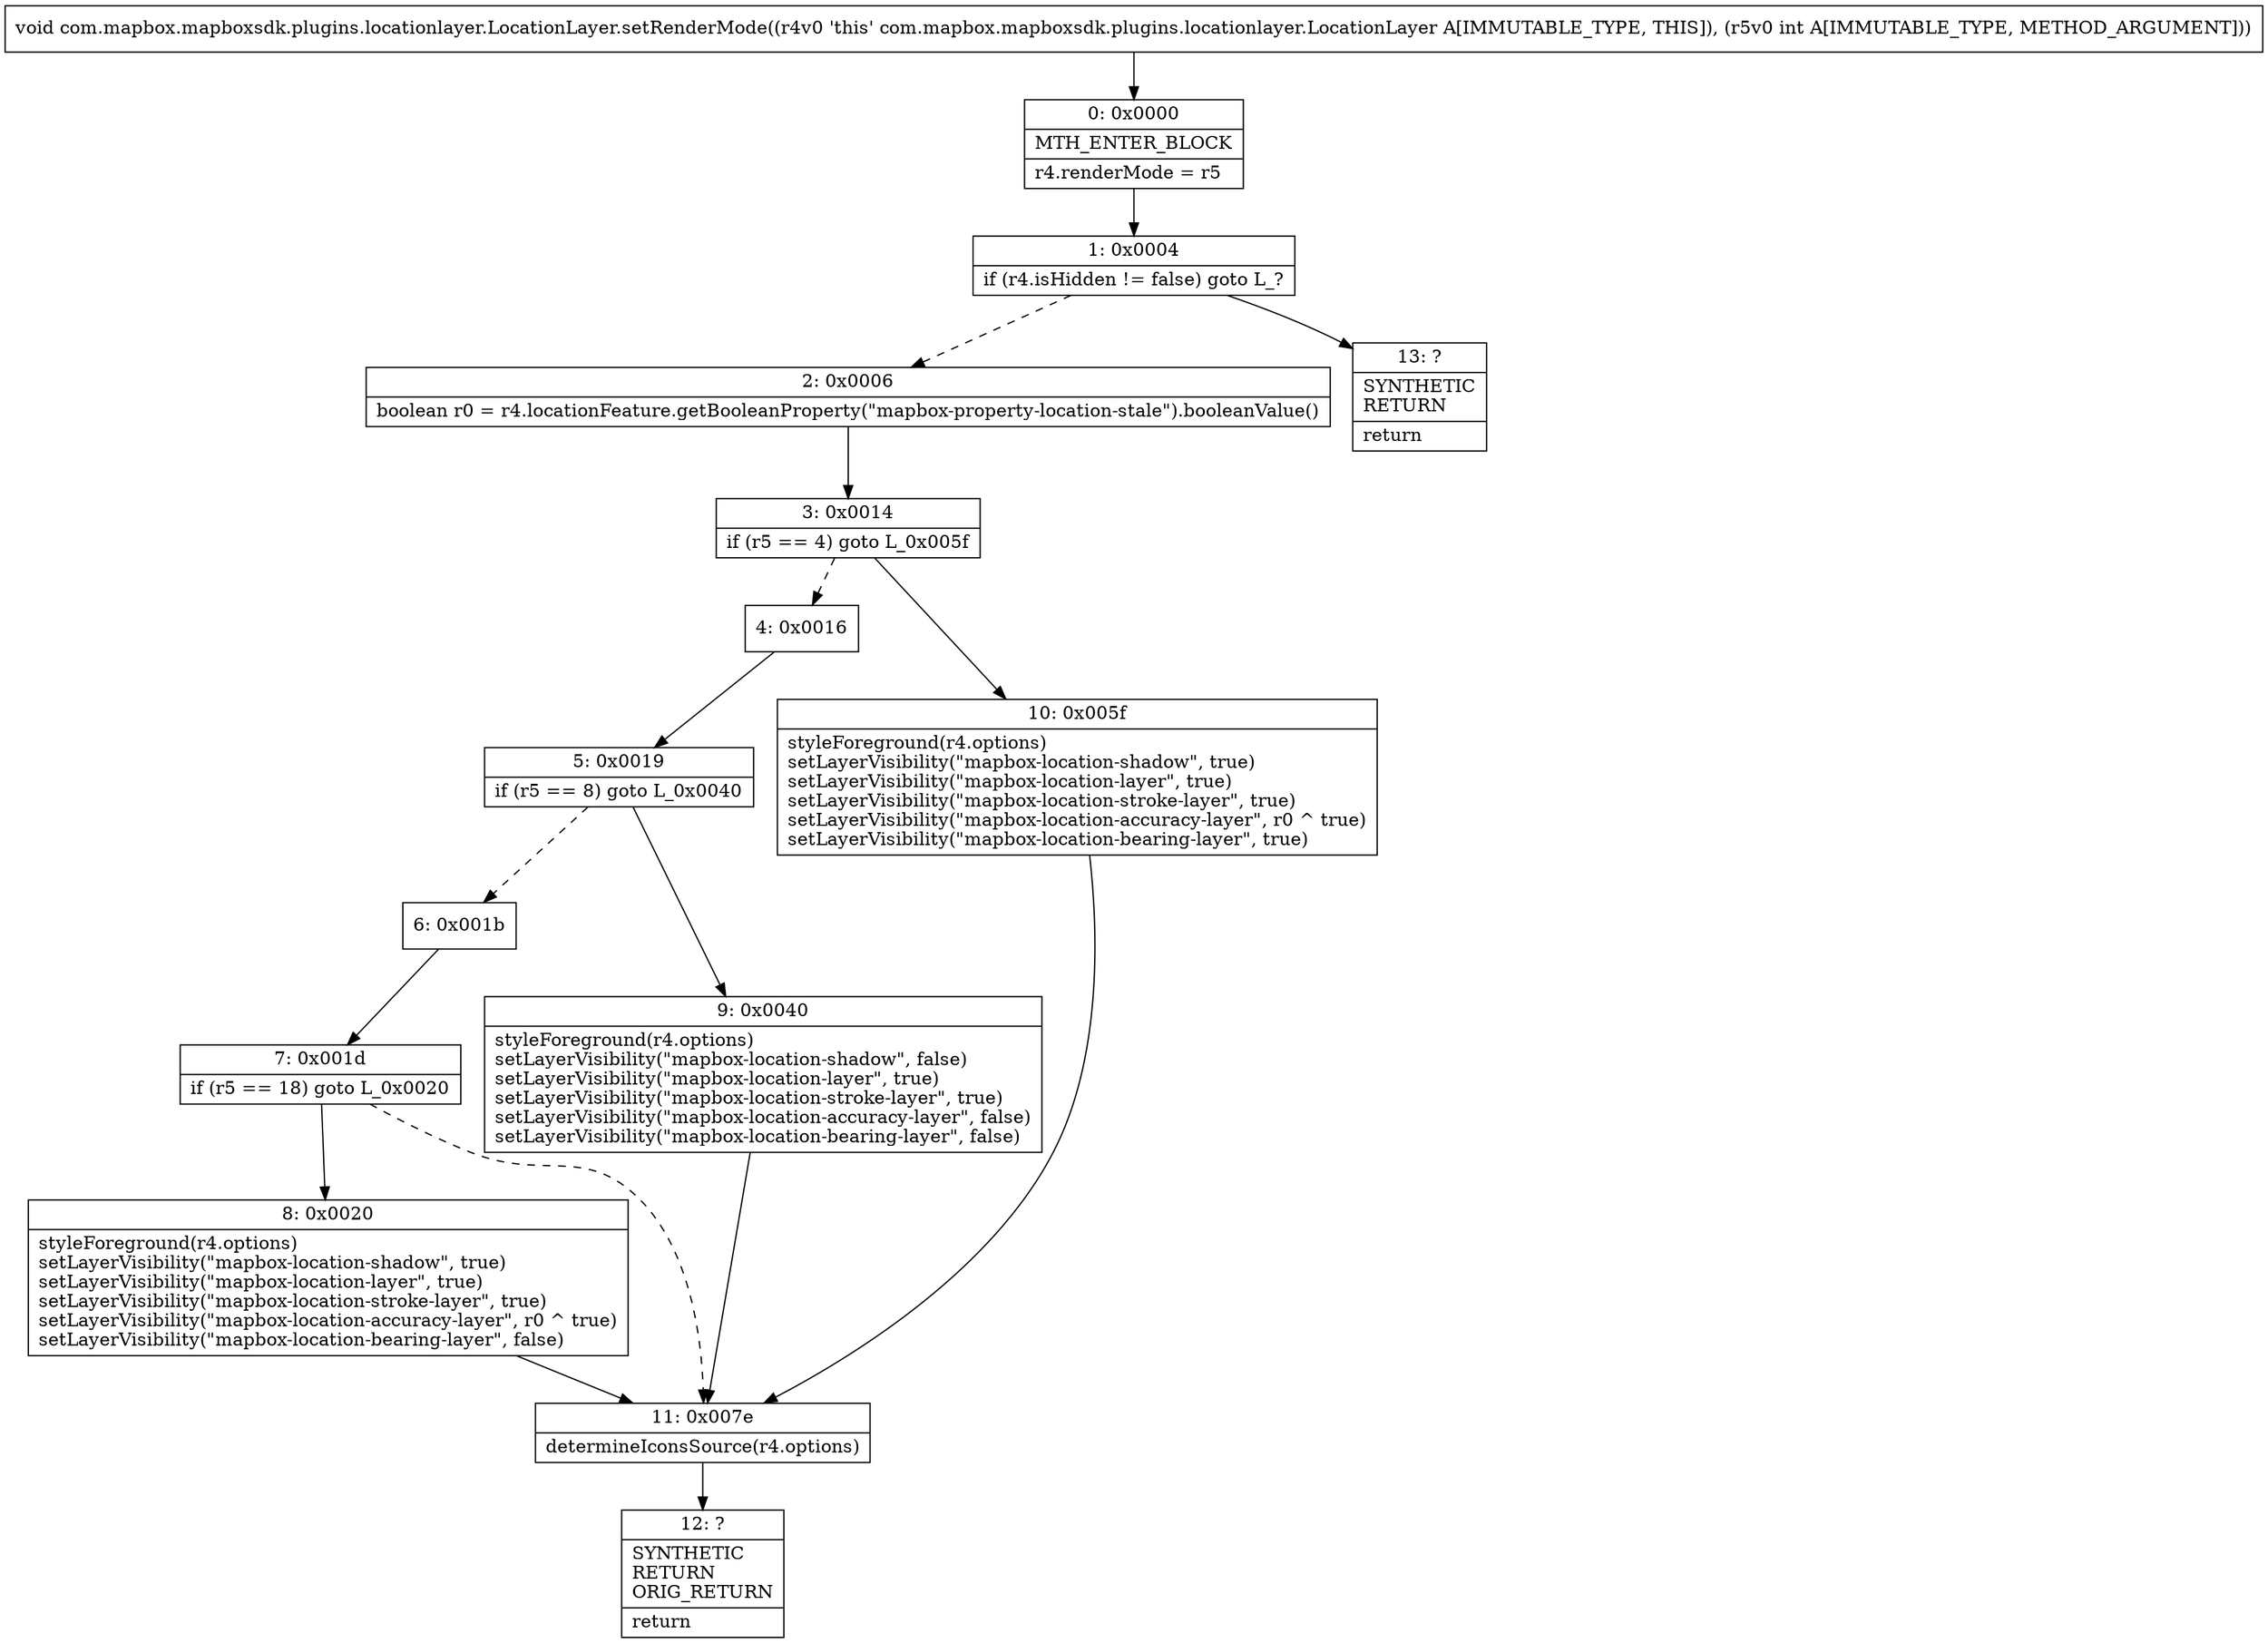 digraph "CFG forcom.mapbox.mapboxsdk.plugins.locationlayer.LocationLayer.setRenderMode(I)V" {
Node_0 [shape=record,label="{0\:\ 0x0000|MTH_ENTER_BLOCK\l|r4.renderMode = r5\l}"];
Node_1 [shape=record,label="{1\:\ 0x0004|if (r4.isHidden != false) goto L_?\l}"];
Node_2 [shape=record,label="{2\:\ 0x0006|boolean r0 = r4.locationFeature.getBooleanProperty(\"mapbox\-property\-location\-stale\").booleanValue()\l}"];
Node_3 [shape=record,label="{3\:\ 0x0014|if (r5 == 4) goto L_0x005f\l}"];
Node_4 [shape=record,label="{4\:\ 0x0016}"];
Node_5 [shape=record,label="{5\:\ 0x0019|if (r5 == 8) goto L_0x0040\l}"];
Node_6 [shape=record,label="{6\:\ 0x001b}"];
Node_7 [shape=record,label="{7\:\ 0x001d|if (r5 == 18) goto L_0x0020\l}"];
Node_8 [shape=record,label="{8\:\ 0x0020|styleForeground(r4.options)\lsetLayerVisibility(\"mapbox\-location\-shadow\", true)\lsetLayerVisibility(\"mapbox\-location\-layer\", true)\lsetLayerVisibility(\"mapbox\-location\-stroke\-layer\", true)\lsetLayerVisibility(\"mapbox\-location\-accuracy\-layer\", r0 ^ true)\lsetLayerVisibility(\"mapbox\-location\-bearing\-layer\", false)\l}"];
Node_9 [shape=record,label="{9\:\ 0x0040|styleForeground(r4.options)\lsetLayerVisibility(\"mapbox\-location\-shadow\", false)\lsetLayerVisibility(\"mapbox\-location\-layer\", true)\lsetLayerVisibility(\"mapbox\-location\-stroke\-layer\", true)\lsetLayerVisibility(\"mapbox\-location\-accuracy\-layer\", false)\lsetLayerVisibility(\"mapbox\-location\-bearing\-layer\", false)\l}"];
Node_10 [shape=record,label="{10\:\ 0x005f|styleForeground(r4.options)\lsetLayerVisibility(\"mapbox\-location\-shadow\", true)\lsetLayerVisibility(\"mapbox\-location\-layer\", true)\lsetLayerVisibility(\"mapbox\-location\-stroke\-layer\", true)\lsetLayerVisibility(\"mapbox\-location\-accuracy\-layer\", r0 ^ true)\lsetLayerVisibility(\"mapbox\-location\-bearing\-layer\", true)\l}"];
Node_11 [shape=record,label="{11\:\ 0x007e|determineIconsSource(r4.options)\l}"];
Node_12 [shape=record,label="{12\:\ ?|SYNTHETIC\lRETURN\lORIG_RETURN\l|return\l}"];
Node_13 [shape=record,label="{13\:\ ?|SYNTHETIC\lRETURN\l|return\l}"];
MethodNode[shape=record,label="{void com.mapbox.mapboxsdk.plugins.locationlayer.LocationLayer.setRenderMode((r4v0 'this' com.mapbox.mapboxsdk.plugins.locationlayer.LocationLayer A[IMMUTABLE_TYPE, THIS]), (r5v0 int A[IMMUTABLE_TYPE, METHOD_ARGUMENT])) }"];
MethodNode -> Node_0;
Node_0 -> Node_1;
Node_1 -> Node_2[style=dashed];
Node_1 -> Node_13;
Node_2 -> Node_3;
Node_3 -> Node_4[style=dashed];
Node_3 -> Node_10;
Node_4 -> Node_5;
Node_5 -> Node_6[style=dashed];
Node_5 -> Node_9;
Node_6 -> Node_7;
Node_7 -> Node_8;
Node_7 -> Node_11[style=dashed];
Node_8 -> Node_11;
Node_9 -> Node_11;
Node_10 -> Node_11;
Node_11 -> Node_12;
}

